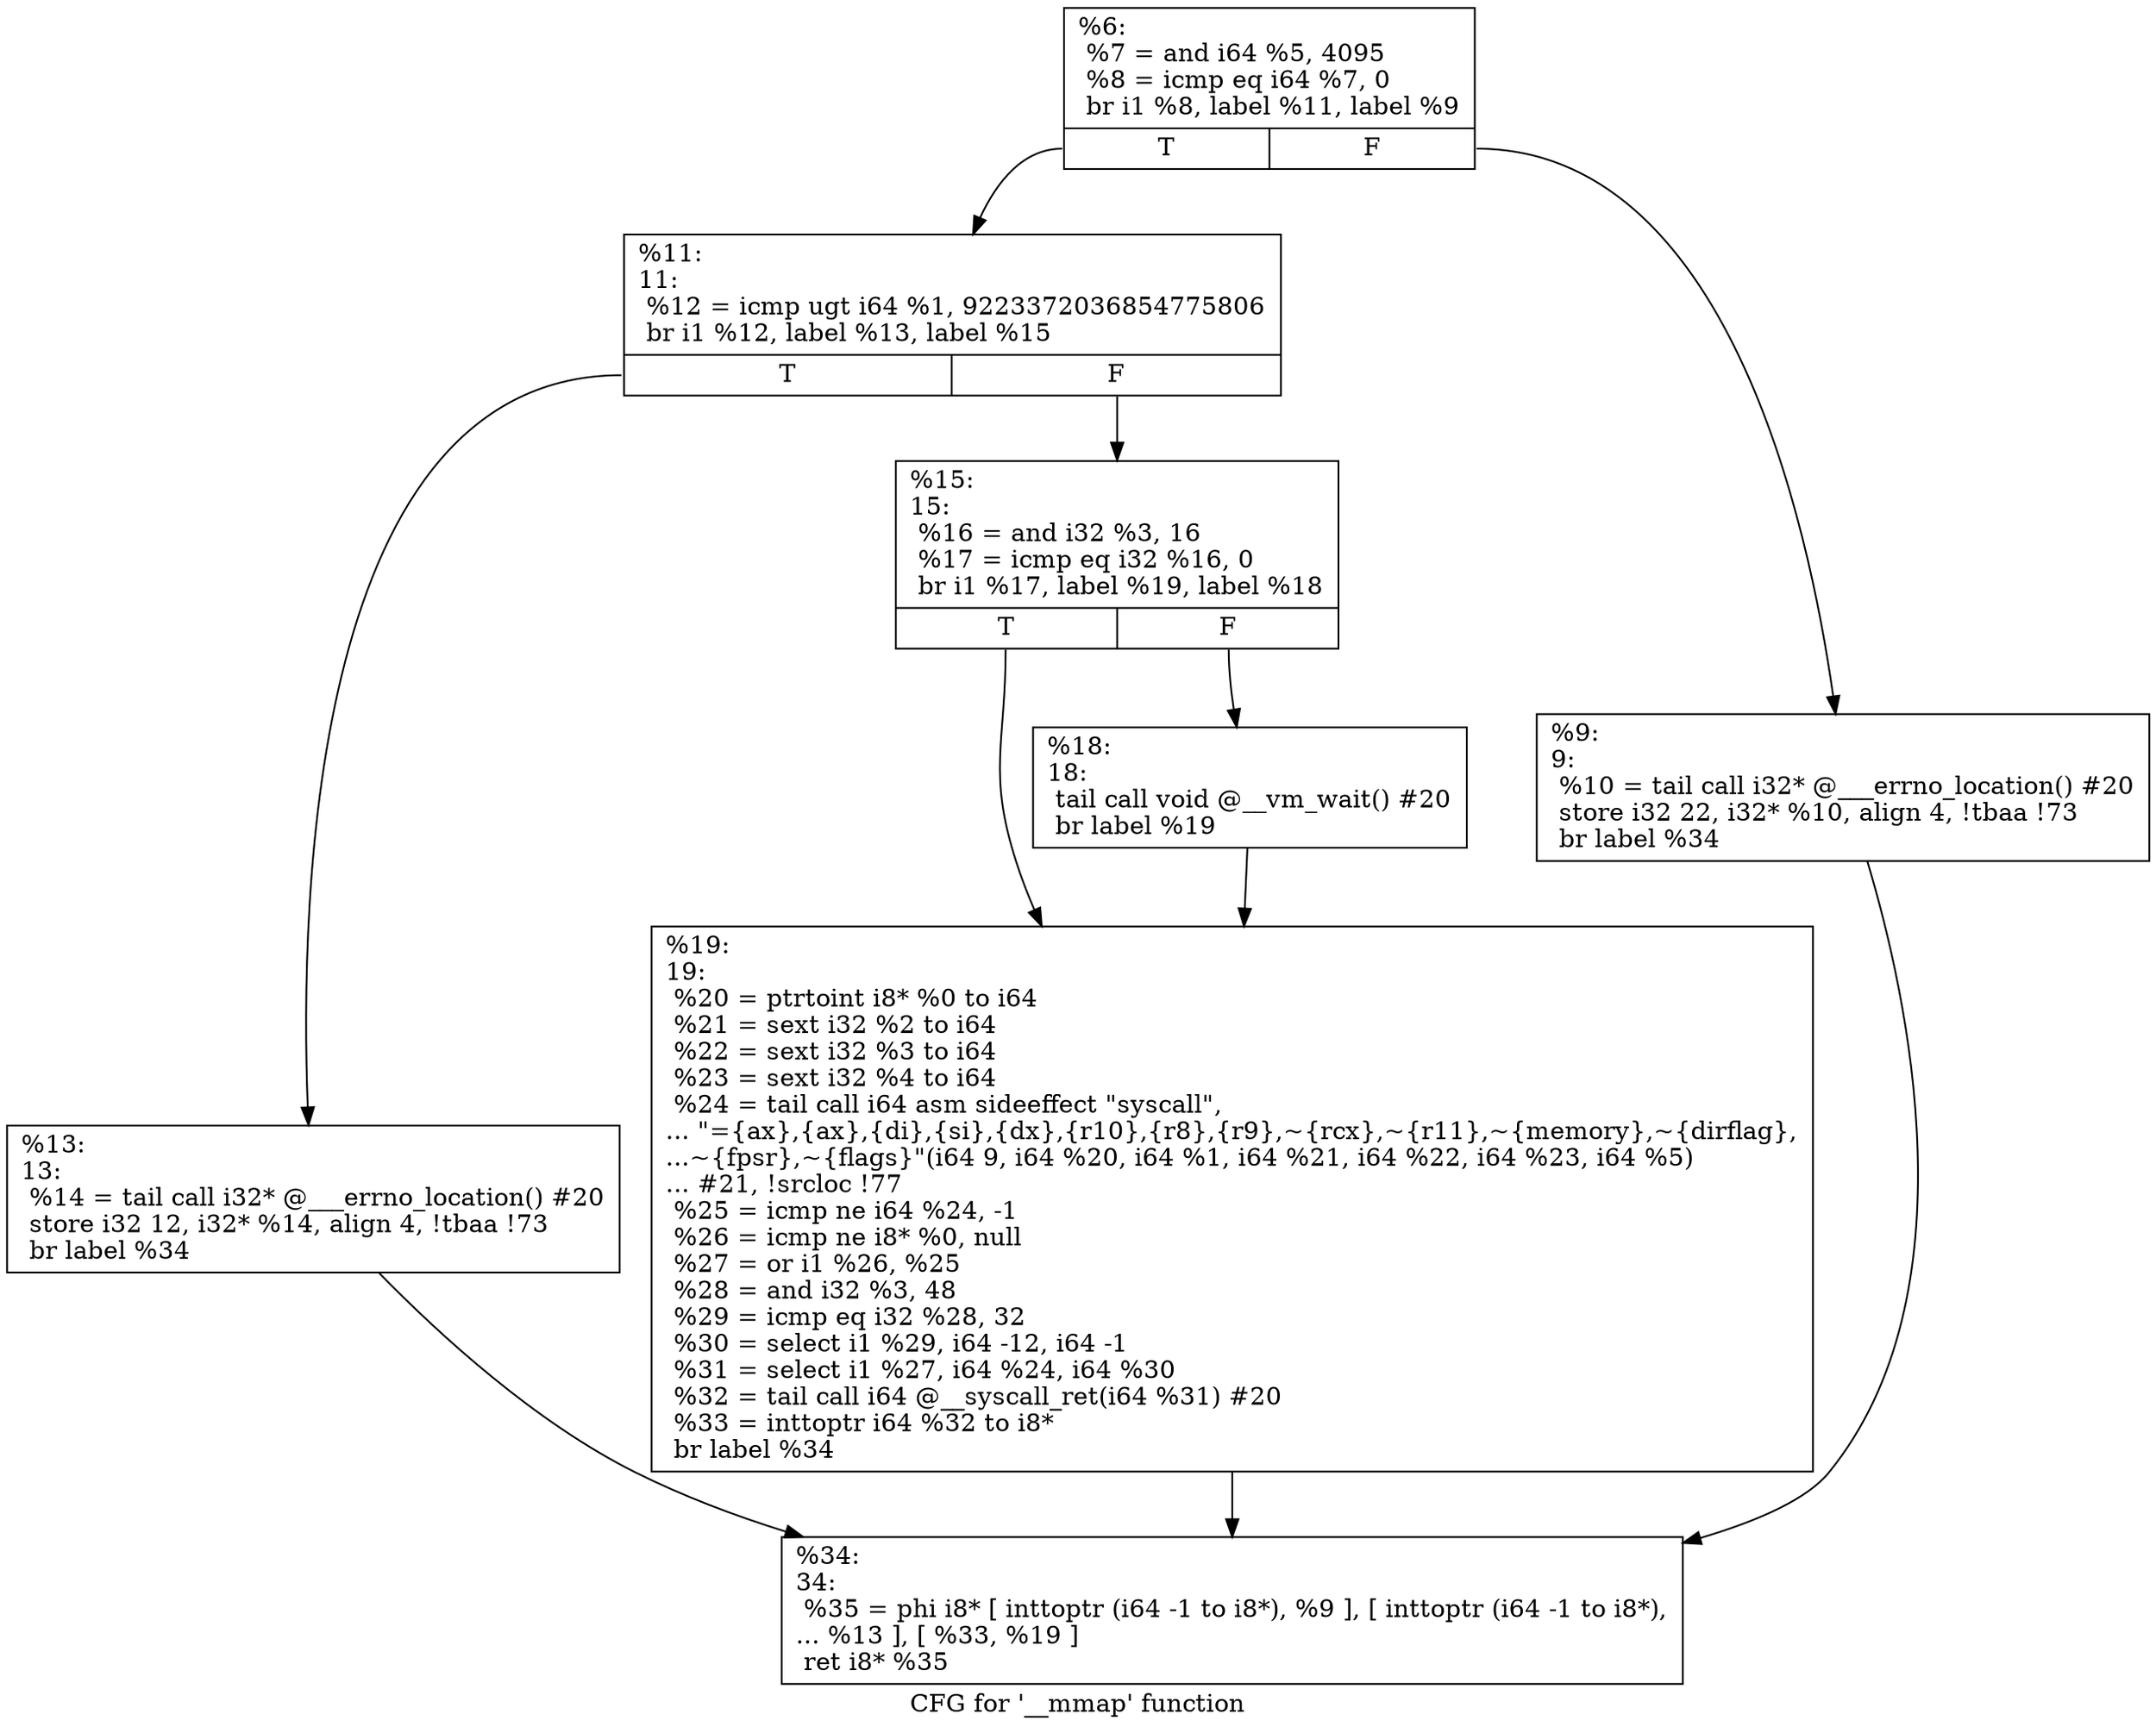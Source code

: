 digraph "CFG for '__mmap' function" {
	label="CFG for '__mmap' function";

	Node0x2348fb0 [shape=record,label="{%6:\l  %7 = and i64 %5, 4095\l  %8 = icmp eq i64 %7, 0\l  br i1 %8, label %11, label %9\l|{<s0>T|<s1>F}}"];
	Node0x2348fb0:s0 -> Node0x23494b0;
	Node0x2348fb0:s1 -> Node0x2349460;
	Node0x2349460 [shape=record,label="{%9:\l9:                                                \l  %10 = tail call i32* @___errno_location() #20\l  store i32 22, i32* %10, align 4, !tbaa !73\l  br label %34\l}"];
	Node0x2349460 -> Node0x2349640;
	Node0x23494b0 [shape=record,label="{%11:\l11:                                               \l  %12 = icmp ugt i64 %1, 9223372036854775806\l  br i1 %12, label %13, label %15\l|{<s0>T|<s1>F}}"];
	Node0x23494b0:s0 -> Node0x2349500;
	Node0x23494b0:s1 -> Node0x2349550;
	Node0x2349500 [shape=record,label="{%13:\l13:                                               \l  %14 = tail call i32* @___errno_location() #20\l  store i32 12, i32* %14, align 4, !tbaa !73\l  br label %34\l}"];
	Node0x2349500 -> Node0x2349640;
	Node0x2349550 [shape=record,label="{%15:\l15:                                               \l  %16 = and i32 %3, 16\l  %17 = icmp eq i32 %16, 0\l  br i1 %17, label %19, label %18\l|{<s0>T|<s1>F}}"];
	Node0x2349550:s0 -> Node0x23495f0;
	Node0x2349550:s1 -> Node0x23495a0;
	Node0x23495a0 [shape=record,label="{%18:\l18:                                               \l  tail call void @__vm_wait() #20\l  br label %19\l}"];
	Node0x23495a0 -> Node0x23495f0;
	Node0x23495f0 [shape=record,label="{%19:\l19:                                               \l  %20 = ptrtoint i8* %0 to i64\l  %21 = sext i32 %2 to i64\l  %22 = sext i32 %3 to i64\l  %23 = sext i32 %4 to i64\l  %24 = tail call i64 asm sideeffect \"syscall\",\l... \"=\{ax\},\{ax\},\{di\},\{si\},\{dx\},\{r10\},\{r8\},\{r9\},~\{rcx\},~\{r11\},~\{memory\},~\{dirflag\},\l...~\{fpsr\},~\{flags\}\"(i64 9, i64 %20, i64 %1, i64 %21, i64 %22, i64 %23, i64 %5)\l... #21, !srcloc !77\l  %25 = icmp ne i64 %24, -1\l  %26 = icmp ne i8* %0, null\l  %27 = or i1 %26, %25\l  %28 = and i32 %3, 48\l  %29 = icmp eq i32 %28, 32\l  %30 = select i1 %29, i64 -12, i64 -1\l  %31 = select i1 %27, i64 %24, i64 %30\l  %32 = tail call i64 @__syscall_ret(i64 %31) #20\l  %33 = inttoptr i64 %32 to i8*\l  br label %34\l}"];
	Node0x23495f0 -> Node0x2349640;
	Node0x2349640 [shape=record,label="{%34:\l34:                                               \l  %35 = phi i8* [ inttoptr (i64 -1 to i8*), %9 ], [ inttoptr (i64 -1 to i8*),\l... %13 ], [ %33, %19 ]\l  ret i8* %35\l}"];
}
